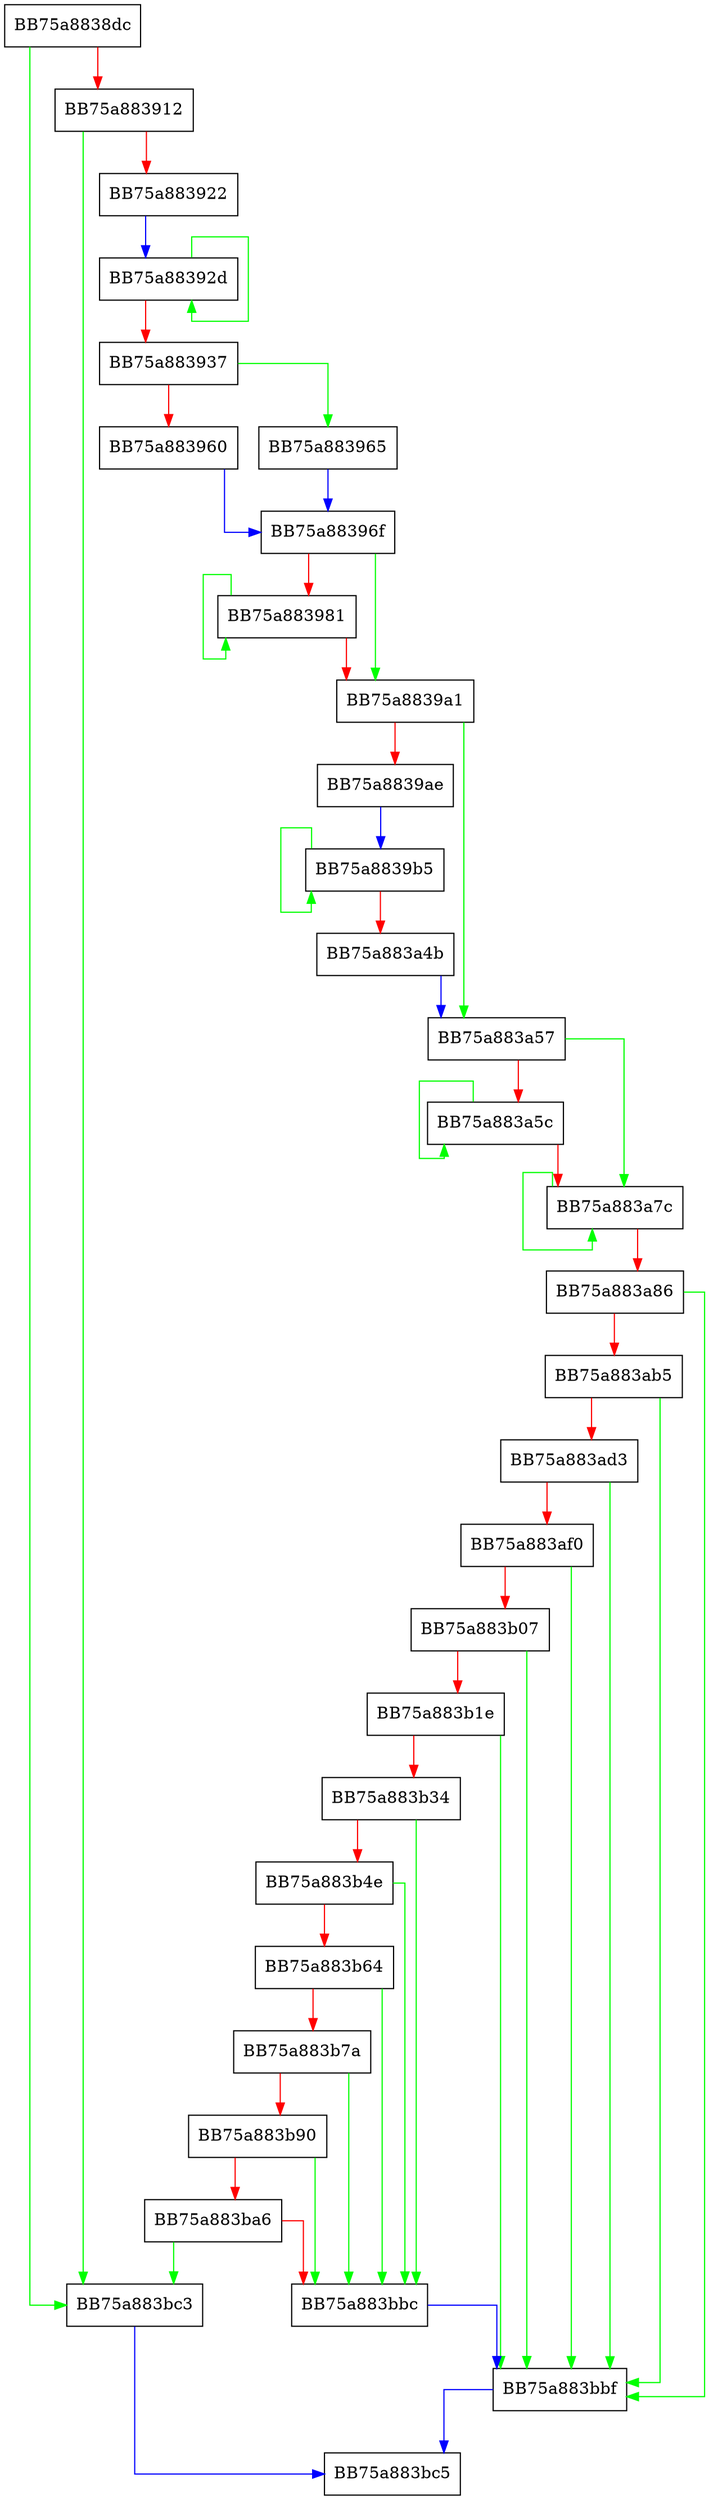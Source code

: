 digraph IsLowFiRecord {
  node [shape="box"];
  graph [splines=ortho];
  BB75a8838dc -> BB75a883bc3 [color="green"];
  BB75a8838dc -> BB75a883912 [color="red"];
  BB75a883912 -> BB75a883bc3 [color="green"];
  BB75a883912 -> BB75a883922 [color="red"];
  BB75a883922 -> BB75a88392d [color="blue"];
  BB75a88392d -> BB75a88392d [color="green"];
  BB75a88392d -> BB75a883937 [color="red"];
  BB75a883937 -> BB75a883965 [color="green"];
  BB75a883937 -> BB75a883960 [color="red"];
  BB75a883960 -> BB75a88396f [color="blue"];
  BB75a883965 -> BB75a88396f [color="blue"];
  BB75a88396f -> BB75a8839a1 [color="green"];
  BB75a88396f -> BB75a883981 [color="red"];
  BB75a883981 -> BB75a883981 [color="green"];
  BB75a883981 -> BB75a8839a1 [color="red"];
  BB75a8839a1 -> BB75a883a57 [color="green"];
  BB75a8839a1 -> BB75a8839ae [color="red"];
  BB75a8839ae -> BB75a8839b5 [color="blue"];
  BB75a8839b5 -> BB75a8839b5 [color="green"];
  BB75a8839b5 -> BB75a883a4b [color="red"];
  BB75a883a4b -> BB75a883a57 [color="blue"];
  BB75a883a57 -> BB75a883a7c [color="green"];
  BB75a883a57 -> BB75a883a5c [color="red"];
  BB75a883a5c -> BB75a883a5c [color="green"];
  BB75a883a5c -> BB75a883a7c [color="red"];
  BB75a883a7c -> BB75a883a7c [color="green"];
  BB75a883a7c -> BB75a883a86 [color="red"];
  BB75a883a86 -> BB75a883bbf [color="green"];
  BB75a883a86 -> BB75a883ab5 [color="red"];
  BB75a883ab5 -> BB75a883bbf [color="green"];
  BB75a883ab5 -> BB75a883ad3 [color="red"];
  BB75a883ad3 -> BB75a883bbf [color="green"];
  BB75a883ad3 -> BB75a883af0 [color="red"];
  BB75a883af0 -> BB75a883bbf [color="green"];
  BB75a883af0 -> BB75a883b07 [color="red"];
  BB75a883b07 -> BB75a883bbf [color="green"];
  BB75a883b07 -> BB75a883b1e [color="red"];
  BB75a883b1e -> BB75a883bbf [color="green"];
  BB75a883b1e -> BB75a883b34 [color="red"];
  BB75a883b34 -> BB75a883bbc [color="green"];
  BB75a883b34 -> BB75a883b4e [color="red"];
  BB75a883b4e -> BB75a883bbc [color="green"];
  BB75a883b4e -> BB75a883b64 [color="red"];
  BB75a883b64 -> BB75a883bbc [color="green"];
  BB75a883b64 -> BB75a883b7a [color="red"];
  BB75a883b7a -> BB75a883bbc [color="green"];
  BB75a883b7a -> BB75a883b90 [color="red"];
  BB75a883b90 -> BB75a883bbc [color="green"];
  BB75a883b90 -> BB75a883ba6 [color="red"];
  BB75a883ba6 -> BB75a883bc3 [color="green"];
  BB75a883ba6 -> BB75a883bbc [color="red"];
  BB75a883bbc -> BB75a883bbf [color="blue"];
  BB75a883bbf -> BB75a883bc5 [color="blue"];
  BB75a883bc3 -> BB75a883bc5 [color="blue"];
}